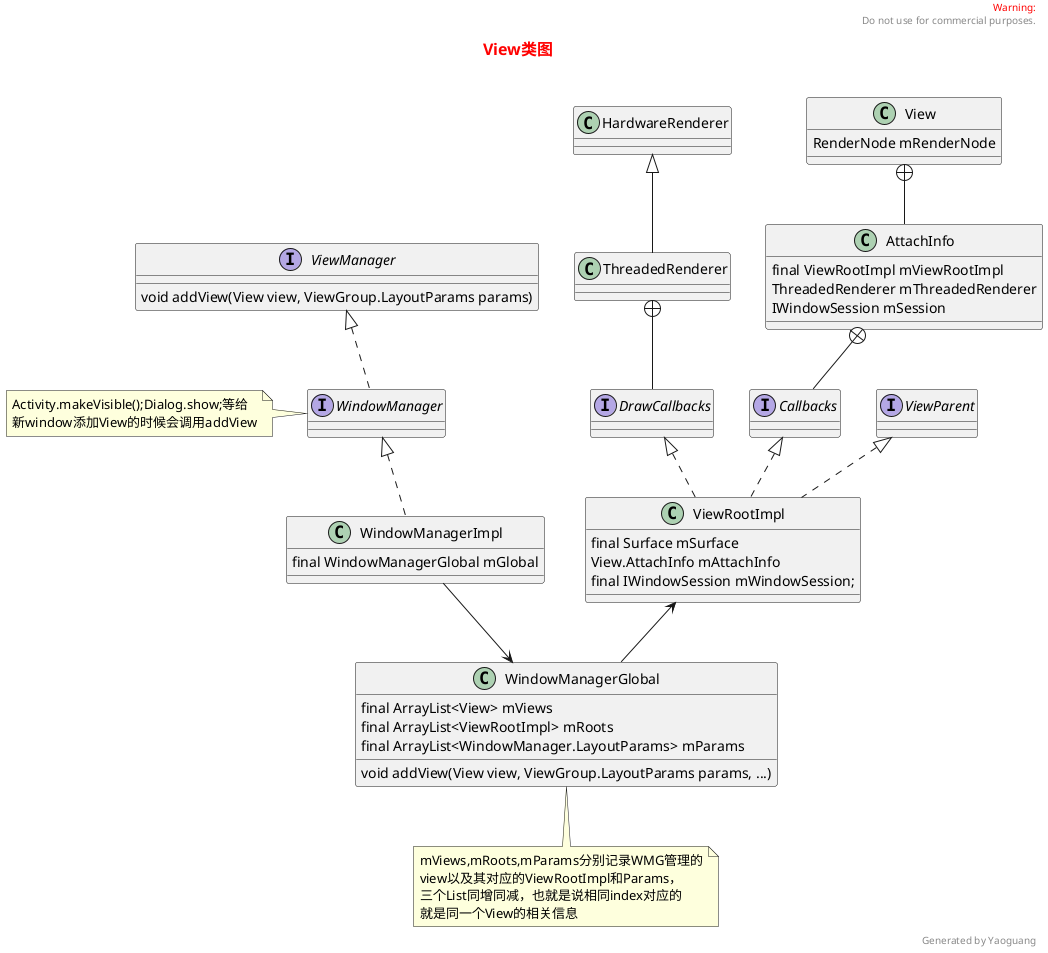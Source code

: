 @startuml
title
<font color=red size=16>View类图</font>

endtitle

header
<font color=red>Warning:</font>
Do not use for commercial purposes.
endheader
'-----------------------------------------------------------
interface ViewParent {
}
class ViewRootImpl {
    final Surface mSurface
    View.AttachInfo mAttachInfo
    final IWindowSession mWindowSession;
}
ViewRootImpl .up.|> ViewParent
ViewRootImpl .up.|> Callbacks
ViewRootImpl .up.|> DrawCallbacks
'#############################
class View {
    RenderNode mRenderNode
}
class AttachInfo {
    final ViewRootImpl mViewRootImpl
    ThreadedRenderer mThreadedRenderer
    IWindowSession mSession
}
interface Callbacks {
}
View +-- AttachInfo
AttachInfo +-- Callbacks
'#############################
class ThreadedRenderer {
}
class HardwareRenderer {
}
interface DrawCallbacks {
}

ThreadedRenderer -up-|> HardwareRenderer
ThreadedRenderer +-- DrawCallbacks
'#############################
interface WindowManager {
}
WindowManager .up.|> ViewManager
interface ViewManager {
    void addView(View view, ViewGroup.LayoutParams params)
}
class WindowManagerImpl {
    final WindowManagerGlobal mGlobal
}
WindowManagerImpl --> WindowManagerGlobal
WindowManagerImpl .up.|> WindowManager
class WindowManagerGlobal {
    final ArrayList<View> mViews
    final ArrayList<ViewRootImpl> mRoots
    final ArrayList<WindowManager.LayoutParams> mParams
    void addView(View view, ViewGroup.LayoutParams params, ...)
}
note bottom of WindowManagerGlobal
mViews,mRoots,mParams分别记录WMG管理的
view以及其对应的ViewRootImpl和Params，
三个List同增同减，也就是说相同index对应的
就是同一个View的相关信息
end note
WindowManagerGlobal -up-> ViewRootImpl
note "Activity.makeVisible();Dialog.show;等给\n新window添加View的时候会调用addView" as note1
note1 .right. WindowManager
'-----------------------------------------------------------
right footer Generated by Yaoguang
@enduml